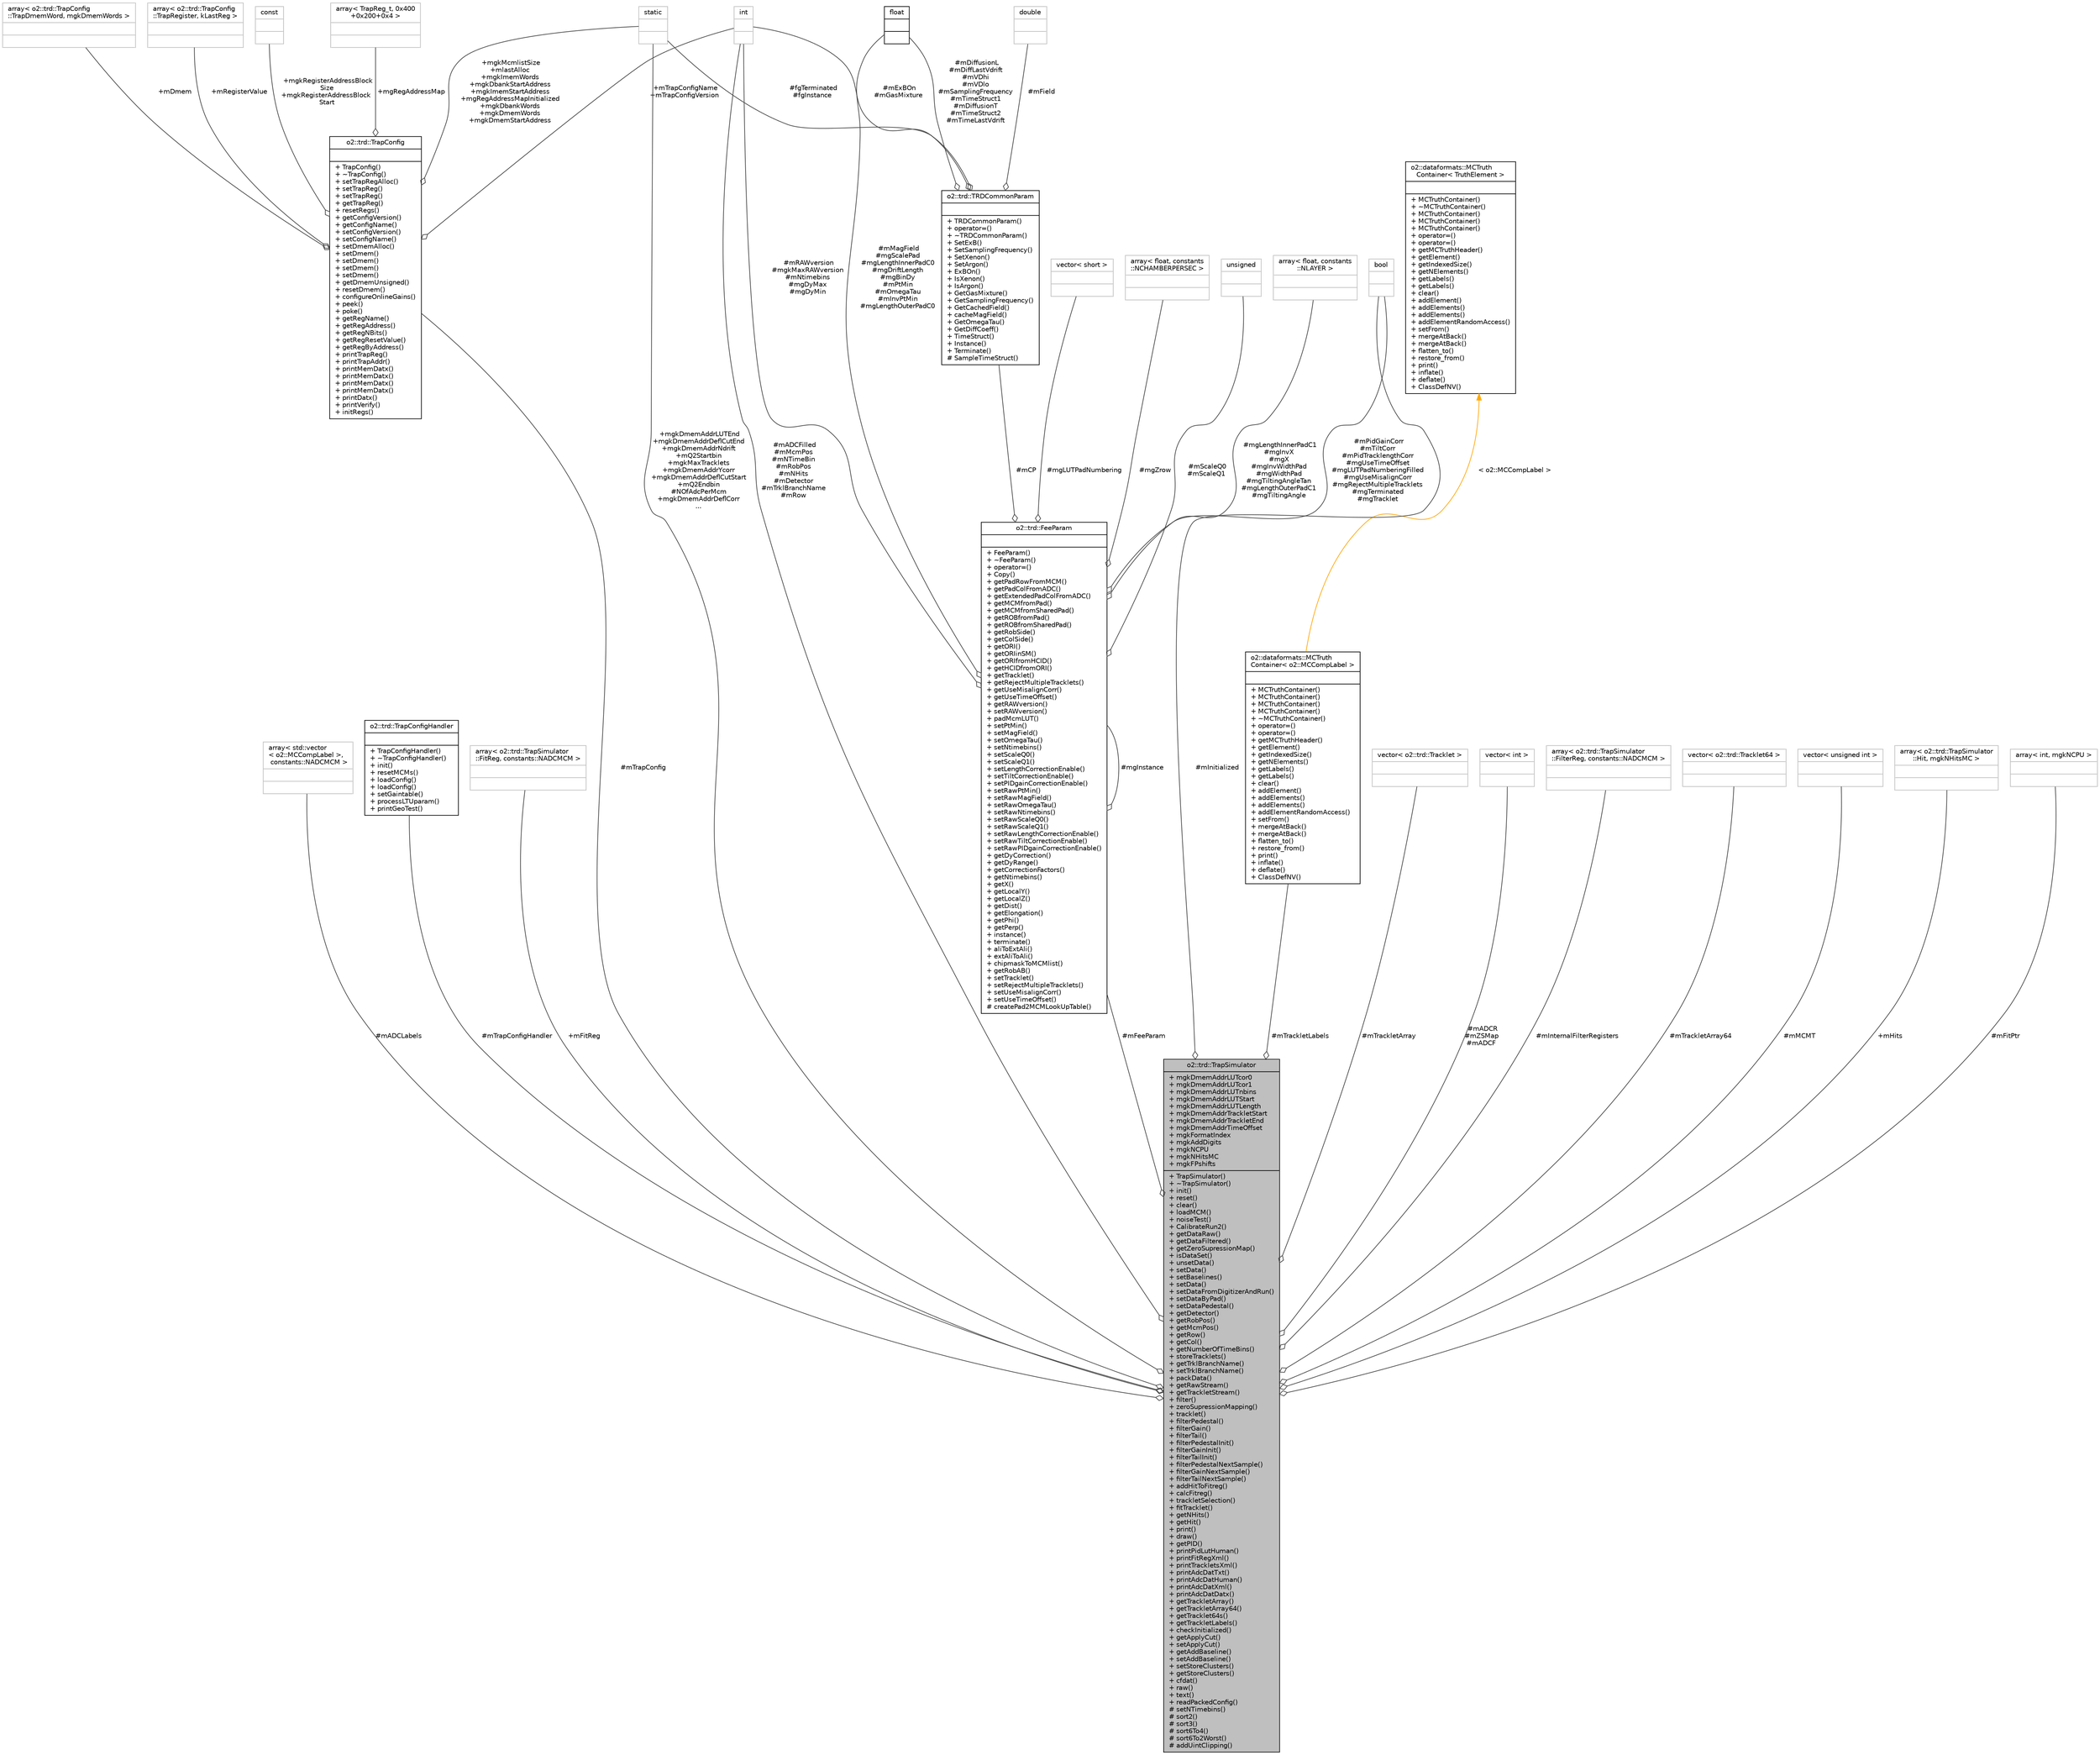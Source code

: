 digraph "o2::trd::TrapSimulator"
{
 // INTERACTIVE_SVG=YES
  bgcolor="transparent";
  edge [fontname="Helvetica",fontsize="10",labelfontname="Helvetica",labelfontsize="10"];
  node [fontname="Helvetica",fontsize="10",shape=record];
  Node1 [label="{o2::trd::TrapSimulator\n|+ mgkDmemAddrLUTcor0\l+ mgkDmemAddrLUTcor1\l+ mgkDmemAddrLUTnbins\l+ mgkDmemAddrLUTStart\l+ mgkDmemAddrLUTLength\l+ mgkDmemAddrTrackletStart\l+ mgkDmemAddrTrackletEnd\l+ mgkDmemAddrTimeOffset\l+ mgkFormatIndex\l+ mgkAddDigits\l+ mgkNCPU\l+ mgkNHitsMC\l+ mgkFPshifts\l|+ TrapSimulator()\l+ ~TrapSimulator()\l+ init()\l+ reset()\l+ clear()\l+ loadMCM()\l+ noiseTest()\l+ CalibrateRun2()\l+ getDataRaw()\l+ getDataFiltered()\l+ getZeroSupressionMap()\l+ isDataSet()\l+ unsetData()\l+ setData()\l+ setBaselines()\l+ setData()\l+ setDataFromDigitizerAndRun()\l+ setDataByPad()\l+ setDataPedestal()\l+ getDetector()\l+ getRobPos()\l+ getMcmPos()\l+ getRow()\l+ getCol()\l+ getNumberOfTimeBins()\l+ storeTracklets()\l+ getTrklBranchName()\l+ setTrklBranchName()\l+ packData()\l+ getRawStream()\l+ getTrackletStream()\l+ filter()\l+ zeroSupressionMapping()\l+ tracklet()\l+ filterPedestal()\l+ filterGain()\l+ filterTail()\l+ filterPedestalInit()\l+ filterGainInit()\l+ filterTailInit()\l+ filterPedestalNextSample()\l+ filterGainNextSample()\l+ filterTailNextSample()\l+ addHitToFitreg()\l+ calcFitreg()\l+ trackletSelection()\l+ fitTracklet()\l+ getNHits()\l+ getHit()\l+ print()\l+ draw()\l+ getPID()\l+ printPidLutHuman()\l+ printFitRegXml()\l+ printTrackletsXml()\l+ printAdcDatTxt()\l+ printAdcDatHuman()\l+ printAdcDatXml()\l+ printAdcDatDatx()\l+ getTrackletArray()\l+ getTrackletArray64()\l+ getTracklet64s()\l+ getTrackletLabels()\l+ checkInitialized()\l+ getApplyCut()\l+ setApplyCut()\l+ getAddBaseline()\l+ setAddBaseline()\l+ setStoreClusters()\l+ getStoreClusters()\l+ cfdat()\l+ raw()\l+ text()\l+ readPackedConfig()\l# setNTimebins()\l# sort2()\l# sort3()\l# sort6To4()\l# sort6To2Worst()\l# addUintClipping()\l}",height=0.2,width=0.4,color="black", fillcolor="grey75", style="filled", fontcolor="black"];
  Node2 -> Node1 [color="grey25",fontsize="10",style="solid",label=" #mADCLabels" ,arrowhead="odiamond",fontname="Helvetica"];
  Node2 [label="{array\< std::vector\l\< o2::MCCompLabel \>,\l constants::NADCMCM \>\n||}",height=0.2,width=0.4,color="grey75"];
  Node3 -> Node1 [color="grey25",fontsize="10",style="solid",label=" #mTrapConfigHandler" ,arrowhead="odiamond",fontname="Helvetica"];
  Node3 [label="{o2::trd::TrapConfigHandler\n||+ TrapConfigHandler()\l+ ~TrapConfigHandler()\l+ init()\l+ resetMCMs()\l+ loadConfig()\l+ loadConfig()\l+ setGaintable()\l+ processLTUparam()\l+ printGeoTest()\l}",height=0.2,width=0.4,color="black",URL="$dc/dba/classo2_1_1trd_1_1TrapConfigHandler.html"];
  Node4 -> Node1 [color="grey25",fontsize="10",style="solid",label=" +mFitReg" ,arrowhead="odiamond",fontname="Helvetica"];
  Node4 [label="{array\< o2::trd::TrapSimulator\l::FitReg, constants::NADCMCM \>\n||}",height=0.2,width=0.4,color="grey75"];
  Node5 -> Node1 [color="grey25",fontsize="10",style="solid",label=" #mTrapConfig" ,arrowhead="odiamond",fontname="Helvetica"];
  Node5 [label="{o2::trd::TrapConfig\n||+ TrapConfig()\l+ ~TrapConfig()\l+ setTrapRegAlloc()\l+ setTrapReg()\l+ setTrapReg()\l+ getTrapReg()\l+ resetRegs()\l+ getConfigVersion()\l+ getConfigName()\l+ setConfigVersion()\l+ setConfigName()\l+ setDmemAlloc()\l+ setDmem()\l+ setDmem()\l+ setDmem()\l+ setDmem()\l+ getDmemUnsigned()\l+ resetDmem()\l+ configureOnlineGains()\l+ peek()\l+ poke()\l+ getRegName()\l+ getRegAddress()\l+ getRegNBits()\l+ getRegResetValue()\l+ getRegByAddress()\l+ printTrapReg()\l+ printTrapAddr()\l+ printMemDatx()\l+ printMemDatx()\l+ printMemDatx()\l+ printMemDatx()\l+ printDatx()\l+ printVerify()\l+ initRegs()\l}",height=0.2,width=0.4,color="black",URL="$d7/dae/classo2_1_1trd_1_1TrapConfig.html"];
  Node6 -> Node5 [color="grey25",fontsize="10",style="solid",label=" +mTrapConfigName\n+mTrapConfigVersion" ,arrowhead="odiamond",fontname="Helvetica"];
  Node6 [label="{int\n||}",height=0.2,width=0.4,color="grey75"];
  Node7 -> Node5 [color="grey25",fontsize="10",style="solid",label=" +mDmem" ,arrowhead="odiamond",fontname="Helvetica"];
  Node7 [label="{array\< o2::trd::TrapConfig\l::TrapDmemWord, mgkDmemWords \>\n||}",height=0.2,width=0.4,color="grey75"];
  Node8 -> Node5 [color="grey25",fontsize="10",style="solid",label=" +mRegisterValue" ,arrowhead="odiamond",fontname="Helvetica"];
  Node8 [label="{array\< o2::trd::TrapConfig\l::TrapRegister, kLastReg \>\n||}",height=0.2,width=0.4,color="grey75"];
  Node9 -> Node5 [color="grey25",fontsize="10",style="solid",label=" +mgkRegisterAddressBlock\lSize\n+mgkRegisterAddressBlock\lStart" ,arrowhead="odiamond",fontname="Helvetica"];
  Node9 [label="{const\n||}",height=0.2,width=0.4,color="grey75"];
  Node10 -> Node5 [color="grey25",fontsize="10",style="solid",label=" +mgkMcmlistSize\n+mlastAlloc\n+mgkImemWords\n+mgkDbankStartAddress\n+mgkImemStartAddress\n+mgRegAddressMapInitialized\n+mgkDbankWords\n+mgkDmemWords\n+mgkDmemStartAddress" ,arrowhead="odiamond",fontname="Helvetica"];
  Node10 [label="{static\n||}",height=0.2,width=0.4,color="grey75"];
  Node11 -> Node5 [color="grey25",fontsize="10",style="solid",label=" +mgRegAddressMap" ,arrowhead="odiamond",fontname="Helvetica"];
  Node11 [label="{array\< TrapReg_t, 0x400\l+0x200+0x4 \>\n||}",height=0.2,width=0.4,color="grey75"];
  Node12 -> Node1 [color="grey25",fontsize="10",style="solid",label=" #mTrackletLabels" ,arrowhead="odiamond",fontname="Helvetica"];
  Node12 [label="{o2::dataformats::MCTruth\lContainer\< o2::MCCompLabel \>\n||+ MCTruthContainer()\l+ MCTruthContainer()\l+ MCTruthContainer()\l+ MCTruthContainer()\l+ ~MCTruthContainer()\l+ operator=()\l+ operator=()\l+ getMCTruthHeader()\l+ getElement()\l+ getIndexedSize()\l+ getNElements()\l+ getLabels()\l+ getLabels()\l+ clear()\l+ addElement()\l+ addElements()\l+ addElements()\l+ addElementRandomAccess()\l+ setFrom()\l+ mergeAtBack()\l+ mergeAtBack()\l+ flatten_to()\l+ restore_from()\l+ print()\l+ inflate()\l+ deflate()\l+ ClassDefNV()\l}",height=0.2,width=0.4,color="black",URL="$dc/daa/classo2_1_1dataformats_1_1MCTruthContainer.html"];
  Node13 -> Node12 [dir="back",color="orange",fontsize="10",style="solid",label=" \< o2::MCCompLabel \>" ,fontname="Helvetica"];
  Node13 [label="{o2::dataformats::MCTruth\lContainer\< TruthElement \>\n||+ MCTruthContainer()\l+ ~MCTruthContainer()\l+ MCTruthContainer()\l+ MCTruthContainer()\l+ MCTruthContainer()\l+ operator=()\l+ operator=()\l+ getMCTruthHeader()\l+ getElement()\l+ getIndexedSize()\l+ getNElements()\l+ getLabels()\l+ getLabels()\l+ clear()\l+ addElement()\l+ addElements()\l+ addElements()\l+ addElementRandomAccess()\l+ setFrom()\l+ mergeAtBack()\l+ mergeAtBack()\l+ flatten_to()\l+ restore_from()\l+ print()\l+ inflate()\l+ deflate()\l+ ClassDefNV()\l}",height=0.2,width=0.4,color="black",URL="$dc/daa/classo2_1_1dataformats_1_1MCTruthContainer.html",tooltip="A container to hold and manage MC truth information/labels. "];
  Node14 -> Node1 [color="grey25",fontsize="10",style="solid",label=" #mTrackletArray" ,arrowhead="odiamond",fontname="Helvetica"];
  Node14 [label="{vector\< o2::trd::Tracklet \>\n||}",height=0.2,width=0.4,color="grey75"];
  Node15 -> Node1 [color="grey25",fontsize="10",style="solid",label=" #mADCR\n#mZSMap\n#mADCF" ,arrowhead="odiamond",fontname="Helvetica"];
  Node15 [label="{vector\< int \>\n||}",height=0.2,width=0.4,color="grey75"];
  Node16 -> Node1 [color="grey25",fontsize="10",style="solid",label=" #mInternalFilterRegisters" ,arrowhead="odiamond",fontname="Helvetica"];
  Node16 [label="{array\< o2::trd::TrapSimulator\l::FilterReg, constants::NADCMCM \>\n||}",height=0.2,width=0.4,color="grey75"];
  Node17 -> Node1 [color="grey25",fontsize="10",style="solid",label=" #mFeeParam" ,arrowhead="odiamond",fontname="Helvetica"];
  Node17 [label="{o2::trd::FeeParam\n||+ FeeParam()\l+ ~FeeParam()\l+ operator=()\l+ Copy()\l+ getPadRowFromMCM()\l+ getPadColFromADC()\l+ getExtendedPadColFromADC()\l+ getMCMfromPad()\l+ getMCMfromSharedPad()\l+ getROBfromPad()\l+ getROBfromSharedPad()\l+ getRobSide()\l+ getColSide()\l+ getORI()\l+ getORIinSM()\l+ getORIfromHCID()\l+ getHCIDfromORI()\l+ getTracklet()\l+ getRejectMultipleTracklets()\l+ getUseMisalignCorr()\l+ getUseTimeOffset()\l+ getRAWversion()\l+ setRAWversion()\l+ padMcmLUT()\l+ setPtMin()\l+ setMagField()\l+ setOmegaTau()\l+ setNtimebins()\l+ setScaleQ0()\l+ setScaleQ1()\l+ setLengthCorrectionEnable()\l+ setTiltCorrectionEnable()\l+ setPIDgainCorrectionEnable()\l+ setRawPtMin()\l+ setRawMagField()\l+ setRawOmegaTau()\l+ setRawNtimebins()\l+ setRawScaleQ0()\l+ setRawScaleQ1()\l+ setRawLengthCorrectionEnable()\l+ setRawTiltCorrectionEnable()\l+ setRawPIDgainCorrectionEnable()\l+ getDyCorrection()\l+ getDyRange()\l+ getCorrectionFactors()\l+ getNtimebins()\l+ getX()\l+ getLocalY()\l+ getLocalZ()\l+ getDist()\l+ getElongation()\l+ getPhi()\l+ getPerp()\l+ instance()\l+ terminate()\l+ aliToExtAli()\l+ extAliToAli()\l+ chipmaskToMCMlist()\l+ getRobAB()\l+ setTracklet()\l+ setRejectMultipleTracklets()\l+ setUseMisalignCorr()\l+ setUseTimeOffset()\l# createPad2MCMLookUpTable()\l}",height=0.2,width=0.4,color="black",URL="$db/d0c/classo2_1_1trd_1_1FeeParam.html"];
  Node18 -> Node17 [color="grey25",fontsize="10",style="solid",label=" #mMagField\n#mgScalePad\n#mgLengthInnerPadC0\n#mgDriftLength\n#mgBinDy\n#mPtMin\n#mOmegaTau\n#mInvPtMin\n#mgLengthOuterPadC0" ,arrowhead="odiamond",fontname="Helvetica"];
  Node18 [label="{float\n||}",height=0.2,width=0.4,color="black",URL="$d4/dc3/classfloat.html"];
  Node19 -> Node17 [color="grey25",fontsize="10",style="solid",label=" #mCP" ,arrowhead="odiamond",fontname="Helvetica"];
  Node19 [label="{o2::trd::TRDCommonParam\n||+ TRDCommonParam()\l+ operator=()\l+ ~TRDCommonParam()\l+ SetExB()\l+ SetSamplingFrequency()\l+ SetXenon()\l+ SetArgon()\l+ ExBOn()\l+ IsXenon()\l+ IsArgon()\l+ GetGasMixture()\l+ GetSamplingFrequency()\l+ GetCachedField()\l+ cacheMagField()\l+ GetOmegaTau()\l+ GetDiffCoeff()\l+ TimeStruct()\l+ Instance()\l+ Terminate()\l# SampleTimeStruct()\l}",height=0.2,width=0.4,color="black",URL="$d7/d96/classo2_1_1trd_1_1TRDCommonParam.html"];
  Node20 -> Node19 [color="grey25",fontsize="10",style="solid",label=" #mField" ,arrowhead="odiamond",fontname="Helvetica"];
  Node20 [label="{double\n||}",height=0.2,width=0.4,color="grey75"];
  Node18 -> Node19 [color="grey25",fontsize="10",style="solid",label=" #mDiffusionL\n#mDiffLastVdrift\n#mVDhi\n#mVDlo\n#mSamplingFrequency\n#mTimeStruct1\n#mDiffusionT\n#mTimeStruct2\n#mTimeLastVdrift" ,arrowhead="odiamond",fontname="Helvetica"];
  Node6 -> Node19 [color="grey25",fontsize="10",style="solid",label=" #mExBOn\n#mGasMixture" ,arrowhead="odiamond",fontname="Helvetica"];
  Node10 -> Node19 [color="grey25",fontsize="10",style="solid",label=" #fgTerminated\n#fgInstance" ,arrowhead="odiamond",fontname="Helvetica"];
  Node21 -> Node17 [color="grey25",fontsize="10",style="solid",label=" #mgLUTPadNumbering" ,arrowhead="odiamond",fontname="Helvetica"];
  Node21 [label="{vector\< short \>\n||}",height=0.2,width=0.4,color="grey75"];
  Node22 -> Node17 [color="grey25",fontsize="10",style="solid",label=" #mgZrow" ,arrowhead="odiamond",fontname="Helvetica"];
  Node22 [label="{array\< float, constants\l::NCHAMBERPERSEC \>\n||}",height=0.2,width=0.4,color="grey75"];
  Node6 -> Node17 [color="grey25",fontsize="10",style="solid",label=" #mRAWversion\n#mgkMaxRAWversion\n#mNtimebins\n#mgDyMax\n#mgDyMin" ,arrowhead="odiamond",fontname="Helvetica"];
  Node17 -> Node17 [color="grey25",fontsize="10",style="solid",label=" #mgInstance" ,arrowhead="odiamond",fontname="Helvetica"];
  Node23 -> Node17 [color="grey25",fontsize="10",style="solid",label=" #mPidGainCorr\n#mTiltCorr\n#mPidTracklengthCorr\n#mgUseTimeOffset\n#mgLUTPadNumberingFilled\n#mgUseMisalignCorr\n#mgRejectMultipleTracklets\n#mgTerminated\n#mgTracklet" ,arrowhead="odiamond",fontname="Helvetica"];
  Node23 [label="{bool\n||}",height=0.2,width=0.4,color="grey75"];
  Node24 -> Node17 [color="grey25",fontsize="10",style="solid",label=" #mScaleQ0\n#mScaleQ1" ,arrowhead="odiamond",fontname="Helvetica"];
  Node24 [label="{unsigned\n||}",height=0.2,width=0.4,color="grey75"];
  Node25 -> Node17 [color="grey25",fontsize="10",style="solid",label=" #mgLengthInnerPadC1\n#mgInvX\n#mgX\n#mgInvWidthPad\n#mgWidthPad\n#mgTiltingAngleTan\n#mgLengthOuterPadC1\n#mgTiltingAngle" ,arrowhead="odiamond",fontname="Helvetica"];
  Node25 [label="{array\< float, constants\l::NLAYER \>\n||}",height=0.2,width=0.4,color="grey75"];
  Node6 -> Node1 [color="grey25",fontsize="10",style="solid",label=" #mADCFilled\n#mMcmPos\n#mNTimeBin\n#mRobPos\n#mNHits\n#mDetector\n#mTrklBranchName\n#mRow" ,arrowhead="odiamond",fontname="Helvetica"];
  Node26 -> Node1 [color="grey25",fontsize="10",style="solid",label=" #mTrackletArray64" ,arrowhead="odiamond",fontname="Helvetica"];
  Node26 [label="{vector\< o2::trd::Tracklet64 \>\n||}",height=0.2,width=0.4,color="grey75"];
  Node23 -> Node1 [color="grey25",fontsize="10",style="solid",label=" #mInitialized" ,arrowhead="odiamond",fontname="Helvetica"];
  Node27 -> Node1 [color="grey25",fontsize="10",style="solid",label=" #mMCMT" ,arrowhead="odiamond",fontname="Helvetica"];
  Node27 [label="{vector\< unsigned int \>\n||}",height=0.2,width=0.4,color="grey75"];
  Node28 -> Node1 [color="grey25",fontsize="10",style="solid",label=" +mHits" ,arrowhead="odiamond",fontname="Helvetica"];
  Node28 [label="{array\< o2::trd::TrapSimulator\l::Hit, mgkNHitsMC \>\n||}",height=0.2,width=0.4,color="grey75"];
  Node29 -> Node1 [color="grey25",fontsize="10",style="solid",label=" #mFitPtr" ,arrowhead="odiamond",fontname="Helvetica"];
  Node29 [label="{array\< int, mgkNCPU \>\n||}",height=0.2,width=0.4,color="grey75"];
  Node10 -> Node1 [color="grey25",fontsize="10",style="solid",label=" +mgkDmemAddrLUTEnd\n+mgkDmemAddrDeflCutEnd\n+mgkDmemAddrNdrift\n+mQ2Startbin\n+mgkMaxTracklets\n+mgkDmemAddrYcorr\n+mgkDmemAddrDeflCutStart\n+mQ2Endbin\n#NOfAdcPerMcm\n+mgkDmemAddrDeflCorr\n..." ,arrowhead="odiamond",fontname="Helvetica"];
}
